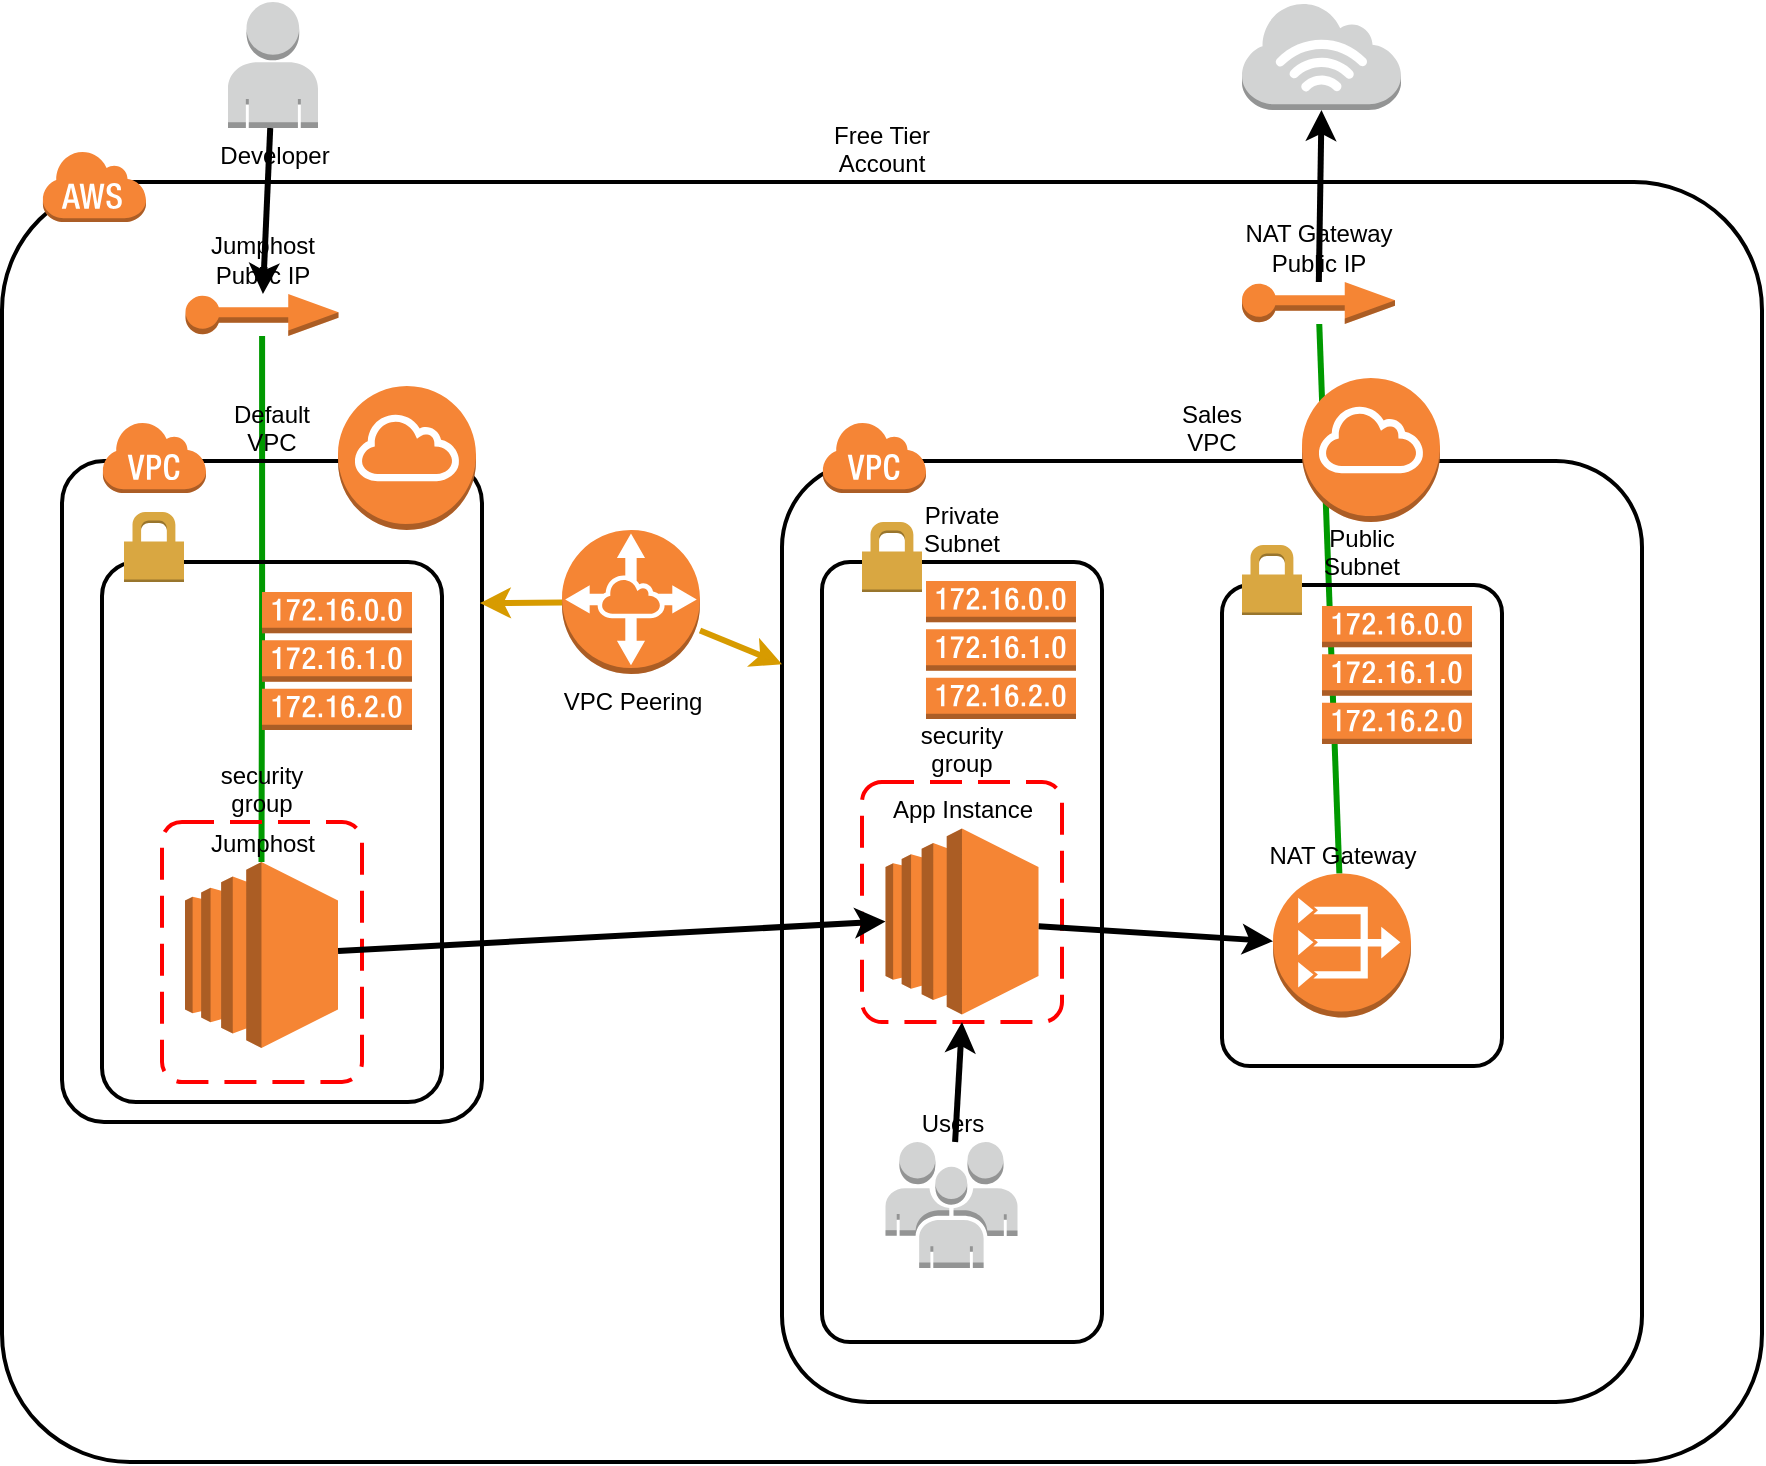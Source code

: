 <mxfile version="13.0.3" type="device"><diagram id="43BZTXK5K2yCRfu6pQC8" name="Page-1"><mxGraphModel dx="925" dy="1462" grid="1" gridSize="10" guides="1" tooltips="1" connect="1" arrows="1" fold="1" page="1" pageScale="1" pageWidth="1100" pageHeight="850" math="0" shadow="0"><root><mxCell id="0"/><mxCell id="1" parent="0"/><mxCell id="wcQmPZx7i4waHr6E8fQ8-48" style="edgeStyle=none;rounded=0;orthogonalLoop=1;jettySize=auto;html=1;endArrow=classic;endFill=1;strokeColor=#000000;strokeWidth=3;fontColor=#009900;" edge="1" parent="1" source="wcQmPZx7i4waHr6E8fQ8-46" target="wcQmPZx7i4waHr6E8fQ8-34"><mxGeometry relative="1" as="geometry"/></mxCell><mxCell id="wcQmPZx7i4waHr6E8fQ8-1" value="Free Tier&#10;Account" style="rounded=1;arcSize=10;dashed=0;fillColor=none;gradientColor=none;strokeWidth=2;labelPosition=center;verticalLabelPosition=top;align=center;verticalAlign=bottom;" vertex="1" parent="1"><mxGeometry x="60" y="-20" width="880" height="640" as="geometry"/></mxCell><mxCell id="wcQmPZx7i4waHr6E8fQ8-37" style="rounded=0;orthogonalLoop=1;jettySize=auto;html=1;strokeColor=#009900;strokeWidth=3;fontColor=#009900;endArrow=none;endFill=0;" edge="1" parent="1" source="wcQmPZx7i4waHr6E8fQ8-36" target="wcQmPZx7i4waHr6E8fQ8-24"><mxGeometry relative="1" as="geometry"/></mxCell><mxCell id="wcQmPZx7i4waHr6E8fQ8-35" style="edgeStyle=orthogonalEdgeStyle;rounded=0;orthogonalLoop=1;jettySize=auto;html=1;strokeWidth=3;fontColor=#009900;strokeColor=#009900;endArrow=none;endFill=0;" edge="1" parent="1" source="wcQmPZx7i4waHr6E8fQ8-34" target="wcQmPZx7i4waHr6E8fQ8-7"><mxGeometry relative="1" as="geometry"/></mxCell><mxCell id="wcQmPZx7i4waHr6E8fQ8-5" value="Default &#10;VPC" style="rounded=1;arcSize=10;dashed=0;fillColor=none;gradientColor=none;strokeWidth=2;labelPosition=center;verticalLabelPosition=top;align=center;verticalAlign=bottom;" vertex="1" parent="1"><mxGeometry x="90" y="119.5" width="210" height="330.5" as="geometry"/></mxCell><mxCell id="wcQmPZx7i4waHr6E8fQ8-32" value="" style="rounded=1;arcSize=10;dashed=0;fillColor=none;gradientColor=none;strokeWidth=2;" vertex="1" parent="1"><mxGeometry x="110" y="170" width="170" height="270" as="geometry"/></mxCell><mxCell id="wcQmPZx7i4waHr6E8fQ8-10" value="Sales&#10;VPC" style="rounded=1;arcSize=10;dashed=0;fillColor=none;gradientColor=none;strokeWidth=2;labelPosition=center;verticalLabelPosition=top;align=center;verticalAlign=bottom;" vertex="1" parent="1"><mxGeometry x="450" y="119.5" width="430" height="470.5" as="geometry"/></mxCell><mxCell id="wcQmPZx7i4waHr6E8fQ8-20" value="Private&#10;Subnet" style="rounded=1;arcSize=10;dashed=0;fillColor=none;gradientColor=none;strokeWidth=2;labelPosition=center;verticalLabelPosition=top;align=center;verticalAlign=bottom;" vertex="1" parent="1"><mxGeometry x="470" y="170" width="140" height="390" as="geometry"/></mxCell><mxCell id="wcQmPZx7i4waHr6E8fQ8-12" value="security&#10;group" style="rounded=1;arcSize=10;dashed=1;strokeColor=#ff0000;fillColor=none;gradientColor=none;dashPattern=8 4;strokeWidth=2;labelPosition=center;verticalLabelPosition=top;align=center;verticalAlign=bottom;" vertex="1" parent="1"><mxGeometry x="490" y="280" width="100" height="120" as="geometry"/></mxCell><mxCell id="wcQmPZx7i4waHr6E8fQ8-45" style="edgeStyle=none;rounded=0;orthogonalLoop=1;jettySize=auto;html=1;endArrow=classic;endFill=1;strokeColor=#000000;strokeWidth=3;fontColor=#009900;" edge="1" parent="1" source="wcQmPZx7i4waHr6E8fQ8-13" target="wcQmPZx7i4waHr6E8fQ8-24"><mxGeometry relative="1" as="geometry"/></mxCell><mxCell id="wcQmPZx7i4waHr6E8fQ8-13" value="App Instance" style="outlineConnect=0;dashed=0;verticalLabelPosition=top;verticalAlign=bottom;align=center;html=1;shape=mxgraph.aws3.ec2;fillColor=#F58534;gradientColor=none;labelPosition=center;" vertex="1" parent="1"><mxGeometry x="501.75" y="303.25" width="76.5" height="93" as="geometry"/></mxCell><mxCell id="wcQmPZx7i4waHr6E8fQ8-8" value="security&#10;group" style="rounded=1;arcSize=10;dashed=1;strokeColor=#ff0000;fillColor=none;gradientColor=none;dashPattern=8 4;strokeWidth=2;labelPosition=center;verticalLabelPosition=top;align=center;verticalAlign=bottom;" vertex="1" parent="1"><mxGeometry x="140" y="300" width="100" height="130" as="geometry"/></mxCell><mxCell id="wcQmPZx7i4waHr6E8fQ8-2" value="" style="dashed=0;html=1;shape=mxgraph.aws3.cloud;fillColor=#F58536;gradientColor=none;dashed=0;" vertex="1" parent="1"><mxGeometry x="80" y="-36" width="52" height="36" as="geometry"/></mxCell><mxCell id="wcQmPZx7i4waHr6E8fQ8-6" value="" style="dashed=0;html=1;shape=mxgraph.aws3.virtual_private_cloud;fillColor=#F58536;gradientColor=none;dashed=0;" vertex="1" parent="1"><mxGeometry x="110" y="99.5" width="52" height="36" as="geometry"/></mxCell><mxCell id="wcQmPZx7i4waHr6E8fQ8-47" style="edgeStyle=none;rounded=0;orthogonalLoop=1;jettySize=auto;html=1;entryX=0;entryY=0.5;entryDx=0;entryDy=0;entryPerimeter=0;endArrow=classic;endFill=1;strokeColor=#000000;strokeWidth=3;fontColor=#009900;" edge="1" parent="1" source="wcQmPZx7i4waHr6E8fQ8-7" target="wcQmPZx7i4waHr6E8fQ8-13"><mxGeometry relative="1" as="geometry"/></mxCell><mxCell id="wcQmPZx7i4waHr6E8fQ8-7" value="Jumphost" style="outlineConnect=0;dashed=0;verticalLabelPosition=top;verticalAlign=bottom;align=center;html=1;shape=mxgraph.aws3.ec2;fillColor=#F58534;gradientColor=none;labelPosition=center;" vertex="1" parent="1"><mxGeometry x="151.5" y="320" width="76.5" height="93" as="geometry"/></mxCell><mxCell id="wcQmPZx7i4waHr6E8fQ8-11" value="" style="dashed=0;html=1;shape=mxgraph.aws3.virtual_private_cloud;fillColor=#F58536;gradientColor=none;dashed=0;" vertex="1" parent="1"><mxGeometry x="470" y="99.5" width="52" height="36" as="geometry"/></mxCell><mxCell id="wcQmPZx7i4waHr6E8fQ8-15" style="rounded=0;orthogonalLoop=1;jettySize=auto;html=1;entryX=0;entryY=0.216;entryDx=0;entryDy=0;entryPerimeter=0;strokeWidth=3;fillColor=#ffe6cc;strokeColor=#d79b00;" edge="1" parent="1" source="wcQmPZx7i4waHr6E8fQ8-14" target="wcQmPZx7i4waHr6E8fQ8-10"><mxGeometry relative="1" as="geometry"/></mxCell><mxCell id="wcQmPZx7i4waHr6E8fQ8-16" style="rounded=0;orthogonalLoop=1;jettySize=auto;html=1;entryX=0.995;entryY=0.215;entryDx=0;entryDy=0;entryPerimeter=0;strokeWidth=3;fillColor=#ffe6cc;strokeColor=#d79b00;" edge="1" parent="1" source="wcQmPZx7i4waHr6E8fQ8-14" target="wcQmPZx7i4waHr6E8fQ8-5"><mxGeometry relative="1" as="geometry"/></mxCell><mxCell id="wcQmPZx7i4waHr6E8fQ8-14" value="VPC Peering" style="outlineConnect=0;dashed=0;verticalLabelPosition=bottom;verticalAlign=top;align=center;html=1;shape=mxgraph.aws3.vpc_peering;fillColor=#F58534;gradientColor=none;" vertex="1" parent="1"><mxGeometry x="340" y="154" width="69" height="72" as="geometry"/></mxCell><mxCell id="wcQmPZx7i4waHr6E8fQ8-21" value="" style="dashed=0;html=1;shape=mxgraph.aws3.permissions;fillColor=#D9A741;gradientColor=none;dashed=0;" vertex="1" parent="1"><mxGeometry x="490" y="150" width="30" height="35" as="geometry"/></mxCell><mxCell id="wcQmPZx7i4waHr6E8fQ8-22" value="Public&#10;Subnet" style="rounded=1;arcSize=10;dashed=0;fillColor=none;gradientColor=none;strokeWidth=2;labelPosition=center;verticalLabelPosition=top;align=center;verticalAlign=bottom;" vertex="1" parent="1"><mxGeometry x="670" y="181.5" width="140" height="240.5" as="geometry"/></mxCell><mxCell id="wcQmPZx7i4waHr6E8fQ8-23" value="" style="dashed=0;html=1;shape=mxgraph.aws3.permissions;fillColor=#D9A741;gradientColor=none;dashed=0;" vertex="1" parent="1"><mxGeometry x="680" y="161.5" width="30" height="35" as="geometry"/></mxCell><mxCell id="wcQmPZx7i4waHr6E8fQ8-24" value="NAT Gateway" style="outlineConnect=0;dashed=0;verticalLabelPosition=top;verticalAlign=bottom;align=center;html=1;shape=mxgraph.aws3.vpc_nat_gateway;fillColor=#F58534;gradientColor=none;labelPosition=center;" vertex="1" parent="1"><mxGeometry x="695.5" y="325.75" width="69" height="72" as="geometry"/></mxCell><mxCell id="wcQmPZx7i4waHr6E8fQ8-25" value="" style="outlineConnect=0;dashed=0;verticalLabelPosition=bottom;verticalAlign=top;align=center;html=1;shape=mxgraph.aws3.route_table;fillColor=#F58536;gradientColor=none;" vertex="1" parent="1"><mxGeometry x="522" y="179.5" width="75" height="69" as="geometry"/></mxCell><mxCell id="wcQmPZx7i4waHr6E8fQ8-26" value="" style="outlineConnect=0;dashed=0;verticalLabelPosition=bottom;verticalAlign=top;align=center;html=1;shape=mxgraph.aws3.route_table;fillColor=#F58536;gradientColor=none;" vertex="1" parent="1"><mxGeometry x="720" y="192" width="75" height="69" as="geometry"/></mxCell><mxCell id="wcQmPZx7i4waHr6E8fQ8-27" value="" style="outlineConnect=0;dashed=0;verticalLabelPosition=bottom;verticalAlign=top;align=center;html=1;shape=mxgraph.aws3.route_table;fillColor=#F58536;gradientColor=none;" vertex="1" parent="1"><mxGeometry x="190" y="185" width="75" height="69" as="geometry"/></mxCell><mxCell id="wcQmPZx7i4waHr6E8fQ8-28" value="" style="outlineConnect=0;dashed=0;verticalLabelPosition=bottom;verticalAlign=top;align=center;html=1;shape=mxgraph.aws3.internet_gateway;fillColor=#F58536;gradientColor=none;" vertex="1" parent="1"><mxGeometry x="710" y="78" width="69" height="72" as="geometry"/></mxCell><mxCell id="wcQmPZx7i4waHr6E8fQ8-29" value="" style="outlineConnect=0;dashed=0;verticalLabelPosition=bottom;verticalAlign=top;align=center;html=1;shape=mxgraph.aws3.internet_gateway;fillColor=#F58536;gradientColor=none;" vertex="1" parent="1"><mxGeometry x="228" y="82" width="69" height="72" as="geometry"/></mxCell><mxCell id="wcQmPZx7i4waHr6E8fQ8-33" value="" style="dashed=0;html=1;shape=mxgraph.aws3.permissions;fillColor=#D9A741;gradientColor=none;dashed=0;" vertex="1" parent="1"><mxGeometry x="121" y="145" width="30" height="35" as="geometry"/></mxCell><mxCell id="wcQmPZx7i4waHr6E8fQ8-34" value="Jumphost&lt;br&gt;Public IP" style="outlineConnect=0;dashed=0;verticalLabelPosition=top;verticalAlign=bottom;align=center;html=1;shape=mxgraph.aws3.elastic_ip;fillColor=#F58534;gradientColor=none;labelPosition=center;" vertex="1" parent="1"><mxGeometry x="151.75" y="36" width="76.5" height="21" as="geometry"/></mxCell><mxCell id="wcQmPZx7i4waHr6E8fQ8-50" style="edgeStyle=none;rounded=0;orthogonalLoop=1;jettySize=auto;html=1;entryX=0.5;entryY=1;entryDx=0;entryDy=0;entryPerimeter=0;endArrow=classic;endFill=1;strokeColor=#000000;strokeWidth=3;fontColor=#009900;" edge="1" parent="1" source="wcQmPZx7i4waHr6E8fQ8-36" target="wcQmPZx7i4waHr6E8fQ8-49"><mxGeometry relative="1" as="geometry"/></mxCell><mxCell id="wcQmPZx7i4waHr6E8fQ8-36" value="NAT Gateway&lt;br&gt;Public IP" style="outlineConnect=0;dashed=0;verticalLabelPosition=top;verticalAlign=bottom;align=center;html=1;shape=mxgraph.aws3.elastic_ip;fillColor=#F58534;gradientColor=none;labelPosition=center;" vertex="1" parent="1"><mxGeometry x="680" y="30" width="76.5" height="21" as="geometry"/></mxCell><mxCell id="wcQmPZx7i4waHr6E8fQ8-44" style="edgeStyle=none;rounded=0;orthogonalLoop=1;jettySize=auto;html=1;entryX=0.5;entryY=1;entryDx=0;entryDy=0;endArrow=classic;endFill=1;strokeColor=#000000;strokeWidth=3;fontColor=#009900;" edge="1" parent="1" source="wcQmPZx7i4waHr6E8fQ8-40" target="wcQmPZx7i4waHr6E8fQ8-12"><mxGeometry relative="1" as="geometry"/></mxCell><mxCell id="wcQmPZx7i4waHr6E8fQ8-40" value="&lt;font color=&quot;#000000&quot;&gt;Users&lt;/font&gt;" style="outlineConnect=0;dashed=0;verticalLabelPosition=top;verticalAlign=bottom;align=center;html=1;shape=mxgraph.aws3.users;fillColor=#D2D3D3;gradientColor=none;fontColor=#009900;labelPosition=center;" vertex="1" parent="1"><mxGeometry x="501.75" y="460" width="66" height="63" as="geometry"/></mxCell><mxCell id="wcQmPZx7i4waHr6E8fQ8-46" value="&lt;font color=&quot;#000000&quot;&gt;Developer&lt;/font&gt;" style="outlineConnect=0;dashed=0;verticalLabelPosition=bottom;verticalAlign=top;align=center;html=1;shape=mxgraph.aws3.user;fillColor=#D2D3D3;gradientColor=none;fontColor=#009900;" vertex="1" parent="1"><mxGeometry x="173" y="-110" width="45" height="63" as="geometry"/></mxCell><mxCell id="wcQmPZx7i4waHr6E8fQ8-49" value="" style="outlineConnect=0;dashed=0;verticalLabelPosition=bottom;verticalAlign=top;align=center;html=1;shape=mxgraph.aws3.internet_3;fillColor=#D2D3D3;gradientColor=none;fontColor=#009900;" vertex="1" parent="1"><mxGeometry x="680" y="-110" width="79.5" height="54" as="geometry"/></mxCell></root></mxGraphModel></diagram></mxfile>